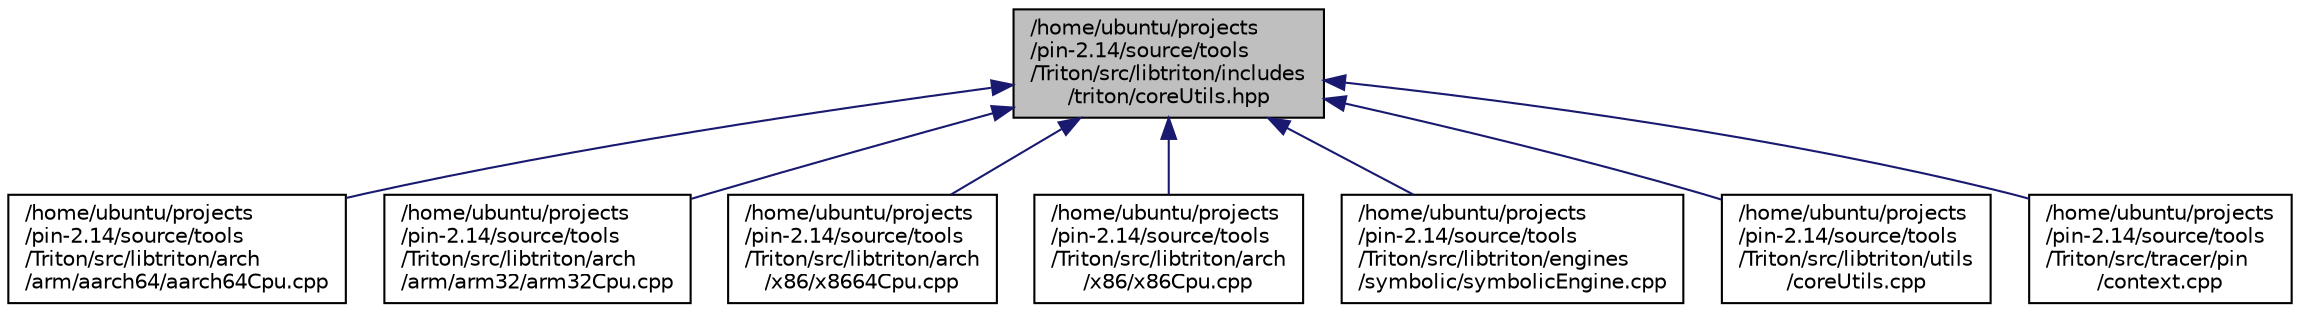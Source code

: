 digraph "/home/ubuntu/projects/pin-2.14/source/tools/Triton/src/libtriton/includes/triton/coreUtils.hpp"
{
  edge [fontname="Helvetica",fontsize="10",labelfontname="Helvetica",labelfontsize="10"];
  node [fontname="Helvetica",fontsize="10",shape=record];
  Node0 [label="/home/ubuntu/projects\l/pin-2.14/source/tools\l/Triton/src/libtriton/includes\l/triton/coreUtils.hpp",height=0.2,width=0.4,color="black", fillcolor="grey75", style="filled", fontcolor="black"];
  Node0 -> Node1 [dir="back",color="midnightblue",fontsize="10",style="solid",fontname="Helvetica"];
  Node1 [label="/home/ubuntu/projects\l/pin-2.14/source/tools\l/Triton/src/libtriton/arch\l/arm/aarch64/aarch64Cpu.cpp",height=0.2,width=0.4,color="black", fillcolor="white", style="filled",URL="$aarch64Cpu_8cpp.html"];
  Node0 -> Node2 [dir="back",color="midnightblue",fontsize="10",style="solid",fontname="Helvetica"];
  Node2 [label="/home/ubuntu/projects\l/pin-2.14/source/tools\l/Triton/src/libtriton/arch\l/arm/arm32/arm32Cpu.cpp",height=0.2,width=0.4,color="black", fillcolor="white", style="filled",URL="$arm32Cpu_8cpp.html"];
  Node0 -> Node3 [dir="back",color="midnightblue",fontsize="10",style="solid",fontname="Helvetica"];
  Node3 [label="/home/ubuntu/projects\l/pin-2.14/source/tools\l/Triton/src/libtriton/arch\l/x86/x8664Cpu.cpp",height=0.2,width=0.4,color="black", fillcolor="white", style="filled",URL="$x8664Cpu_8cpp.html"];
  Node0 -> Node4 [dir="back",color="midnightblue",fontsize="10",style="solid",fontname="Helvetica"];
  Node4 [label="/home/ubuntu/projects\l/pin-2.14/source/tools\l/Triton/src/libtriton/arch\l/x86/x86Cpu.cpp",height=0.2,width=0.4,color="black", fillcolor="white", style="filled",URL="$x86Cpu_8cpp.html"];
  Node0 -> Node5 [dir="back",color="midnightblue",fontsize="10",style="solid",fontname="Helvetica"];
  Node5 [label="/home/ubuntu/projects\l/pin-2.14/source/tools\l/Triton/src/libtriton/engines\l/symbolic/symbolicEngine.cpp",height=0.2,width=0.4,color="black", fillcolor="white", style="filled",URL="$symbolicEngine_8cpp.html"];
  Node0 -> Node6 [dir="back",color="midnightblue",fontsize="10",style="solid",fontname="Helvetica"];
  Node6 [label="/home/ubuntu/projects\l/pin-2.14/source/tools\l/Triton/src/libtriton/utils\l/coreUtils.cpp",height=0.2,width=0.4,color="black", fillcolor="white", style="filled",URL="$coreUtils_8cpp.html"];
  Node0 -> Node7 [dir="back",color="midnightblue",fontsize="10",style="solid",fontname="Helvetica"];
  Node7 [label="/home/ubuntu/projects\l/pin-2.14/source/tools\l/Triton/src/tracer/pin\l/context.cpp",height=0.2,width=0.4,color="black", fillcolor="white", style="filled",URL="$context_8cpp.html"];
}
